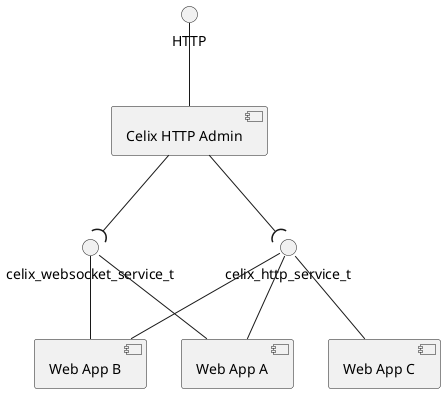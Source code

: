 Licensed to the Apache Software Foundation (ASF) under one or more
contributor license agreements.  See the NOTICE file distributed with
this work for additional information regarding copyright ownership.
The ASF licenses this file to You under the Apache License, Version 2.0
(the "License"); you may not use this file except in compliance with
the License.  You may obtain a copy of the License at

    http://www.apache.org/licenses/LICENSE-2.0

Unless required by applicable law or agreed to in writing, software
distributed under the License is distributed on an "AS IS" BASIS,
WITHOUT WARRANTIES OR CONDITIONS OF ANY KIND, either express or implied.
See the License for the specific language governing permissions and
limitations under the License.

@startuml
() HTTP
component WebAppA as "Web App A"
component WebAppB as "Web App B"
component WebAppC as "Web App C"
component HTTPAdmin as "Celix HTTP Admin"
() HTTPService as "celix_http_service_t"
() WebsocketService as "celix_websocket_service_t"

HTTPAdmin -up- HTTP
HTTPAdmin  -down-( HTTPService
HTTPAdmin  -down-( WebsocketService

WebAppA -up- HTTPService
WebAppB -up- HTTPService
WebAppC -up- HTTPService

WebAppA -up- WebsocketService
WebAppB -up- WebsocketService

@enduml

